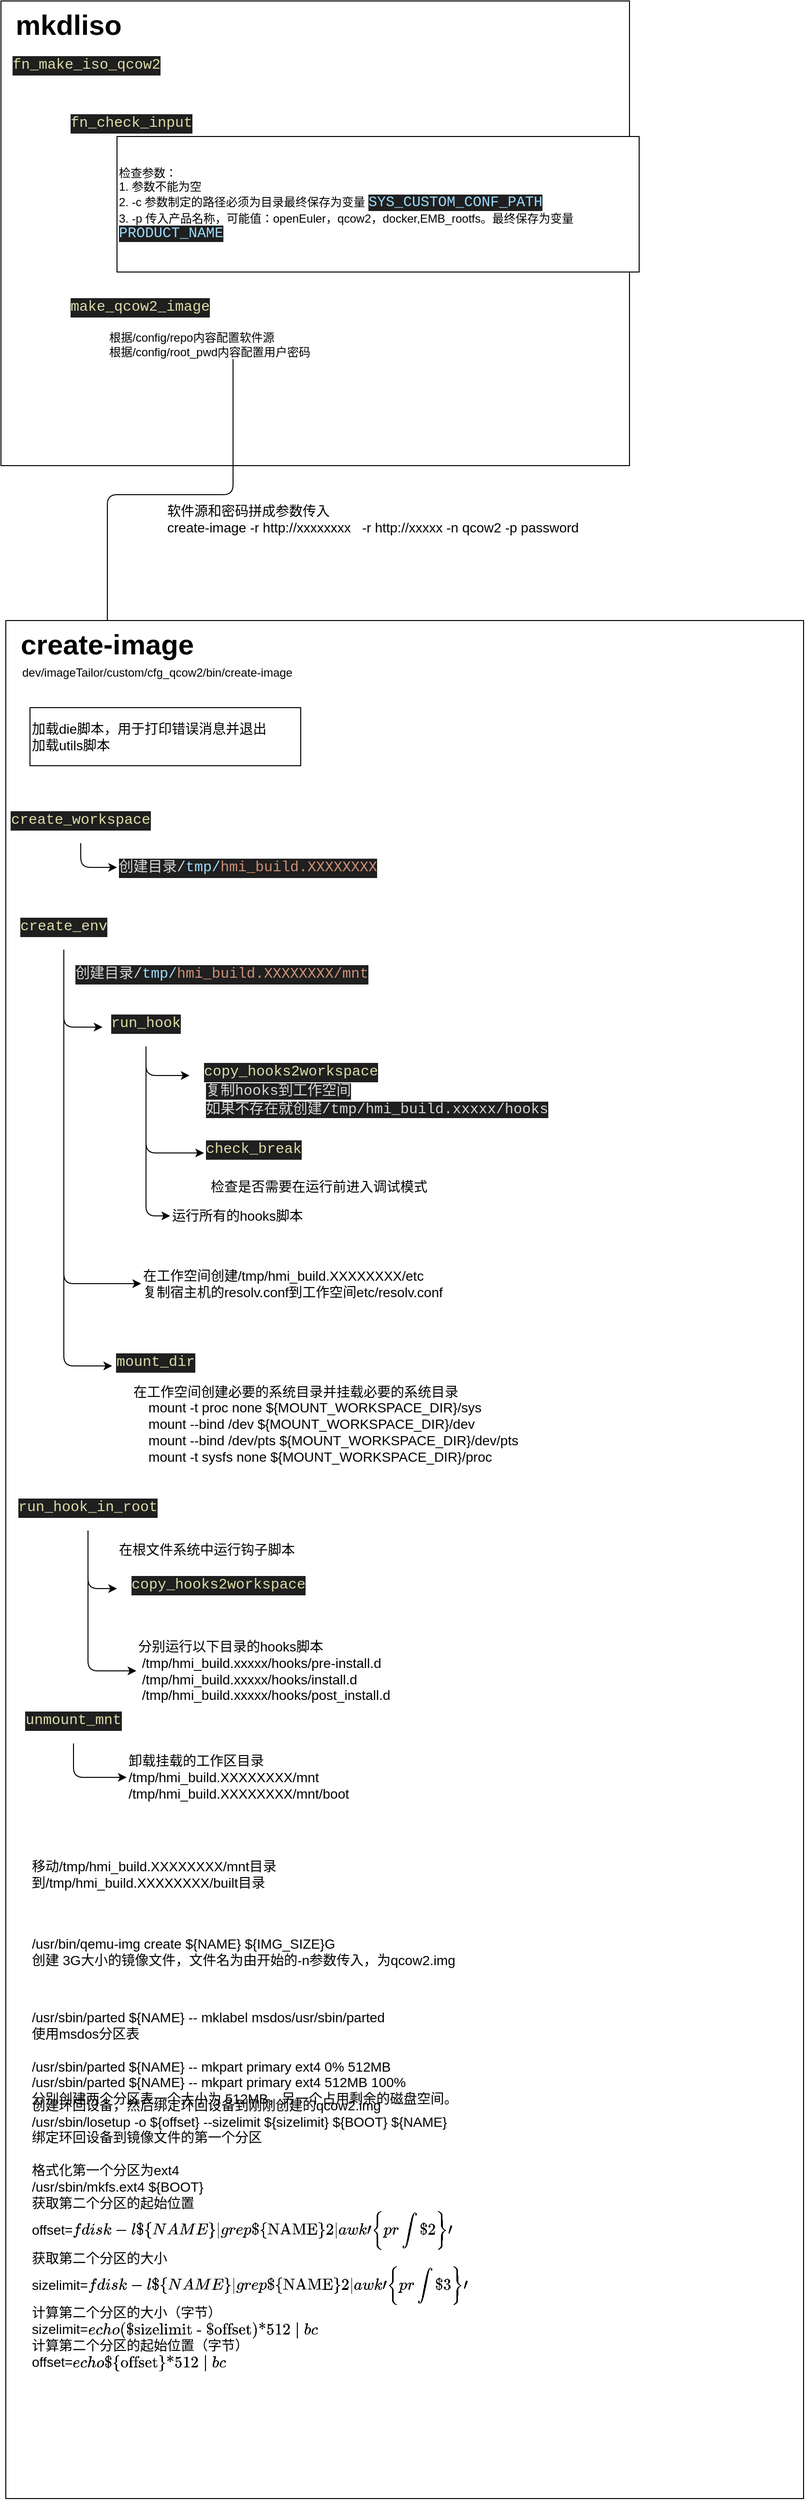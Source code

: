 <mxfile>
    <diagram id="5jgrpywWMY0K0RF4RLlt" name="Page-1">
        <mxGraphModel dx="823" dy="828" grid="1" gridSize="10" guides="1" tooltips="1" connect="1" arrows="1" fold="1" page="1" pageScale="1" pageWidth="850" pageHeight="1100" math="0" shadow="0">
            <root>
                <mxCell id="0"/>
                <mxCell id="1" parent="0"/>
                <mxCell id="13" value="" style="whiteSpace=wrap;html=1;strokeWidth=1;fontSize=29;" vertex="1" parent="1">
                    <mxGeometry width="650" height="480" as="geometry"/>
                </mxCell>
                <mxCell id="2" value="&lt;div style=&quot;color: rgb(204, 204, 204); background-color: rgb(31, 31, 31); font-family: &amp;quot;JetBrains Mono&amp;quot;, 微软雅黑, Consolas, Consolas, &amp;quot;Courier New&amp;quot;, monospace; font-weight: normal; font-size: 15px; line-height: 20px;&quot;&gt;&lt;div&gt;&lt;span style=&quot;color: #dcdcaa;&quot;&gt;fn_make_iso_qcow2&lt;/span&gt;&lt;/div&gt;&lt;/div&gt;" style="text;whiteSpace=wrap;html=1;" vertex="1" parent="1">
                    <mxGeometry x="10" y="50" width="190" height="40" as="geometry"/>
                </mxCell>
                <mxCell id="3" value="&lt;div style=&quot;color: rgb(204, 204, 204); background-color: rgb(31, 31, 31); font-family: &amp;quot;JetBrains Mono&amp;quot;, 微软雅黑, Consolas, Consolas, &amp;quot;Courier New&amp;quot;, monospace; font-weight: normal; font-size: 15px; line-height: 20px;&quot;&gt;&lt;div&gt;&lt;span style=&quot;color: #dcdcaa;&quot;&gt;fn_check_input&lt;/span&gt;&lt;/div&gt;&lt;/div&gt;" style="text;whiteSpace=wrap;html=1;" vertex="1" parent="1">
                    <mxGeometry x="70" y="110" width="160" height="40" as="geometry"/>
                </mxCell>
                <mxCell id="4" value="&lt;div style=&quot;color: rgb(204, 204, 204); background-color: rgb(31, 31, 31); font-family: &amp;quot;JetBrains Mono&amp;quot;, 微软雅黑, Consolas, Consolas, &amp;quot;Courier New&amp;quot;, monospace; font-weight: normal; font-size: 15px; line-height: 20px;&quot;&gt;&lt;div&gt;&lt;span style=&quot;color: #dcdcaa;&quot;&gt;make_qcow2_image&lt;/span&gt;&lt;/div&gt;&lt;/div&gt;" style="text;whiteSpace=wrap;html=1;" vertex="1" parent="1">
                    <mxGeometry x="70" y="300" width="180" height="40" as="geometry"/>
                </mxCell>
                <mxCell id="5" value="检查参数：&lt;br&gt;1. 参数不能为空&lt;br&gt;2. -c 参数制定的路径必须为目录最终保存为变量&amp;nbsp;&lt;span style=&quot;color: rgb(156, 220, 254); background-color: rgb(31, 31, 31); font-family: &amp;quot;JetBrains Mono&amp;quot;, 微软雅黑, Consolas, Consolas, &amp;quot;Courier New&amp;quot;, monospace; font-size: 15px;&quot;&gt;SYS_CUSTOM_CONF_PATH&lt;br&gt;&lt;/span&gt;3. -p 传入产品名称，可能值：openEuler，qcow2，docker,EMB_rootfs。最终保存为变量&lt;span style=&quot;color: rgb(156, 220, 254); background-color: rgb(31, 31, 31); font-family: &amp;quot;JetBrains Mono&amp;quot;, 微软雅黑, Consolas, Consolas, &amp;quot;Courier New&amp;quot;, monospace; font-size: 15px;&quot;&gt;PRODUCT_NAME&lt;br&gt;&lt;/span&gt;" style="whiteSpace=wrap;html=1;align=left;" vertex="1" parent="1">
                    <mxGeometry x="120" y="140" width="540" height="140" as="geometry"/>
                </mxCell>
                <mxCell id="39" style="edgeStyle=orthogonalEdgeStyle;rounded=1;html=1;strokeColor=default;fontSize=14;" edge="1" parent="1" source="10" target="15">
                    <mxGeometry relative="1" as="geometry"/>
                </mxCell>
                <mxCell id="10" value="根据/config/repo内容配置软件源&lt;br&gt;根据/config/root_pwd内容配置用户密码" style="text;strokeColor=none;align=left;fillColor=none;html=1;verticalAlign=middle;whiteSpace=wrap;rounded=0;" vertex="1" parent="1">
                    <mxGeometry x="110" y="340" width="260" height="30" as="geometry"/>
                </mxCell>
                <mxCell id="11" value="mkdliso" style="text;strokeColor=none;align=center;fillColor=none;html=1;verticalAlign=middle;whiteSpace=wrap;rounded=0;strokeWidth=1;fontSize=29;fontStyle=1" vertex="1" parent="1">
                    <mxGeometry x="10" y="10" width="120" height="30" as="geometry"/>
                </mxCell>
                <mxCell id="14" value="" style="whiteSpace=wrap;html=1;strokeWidth=1;fontSize=29;" vertex="1" parent="1">
                    <mxGeometry x="5" y="640" width="825" height="1940" as="geometry"/>
                </mxCell>
                <mxCell id="15" value="create-image" style="text;strokeColor=none;align=center;fillColor=none;html=1;verticalAlign=middle;whiteSpace=wrap;rounded=0;strokeWidth=1;fontSize=29;fontStyle=1" vertex="1" parent="1">
                    <mxGeometry x="10" y="650" width="200" height="30" as="geometry"/>
                </mxCell>
                <mxCell id="7" value="dev/imageTailor/custom/cfg_qcow2/bin/create-image" style="text;whiteSpace=wrap;html=1;" vertex="1" parent="1">
                    <mxGeometry x="20" y="680" width="310" height="40" as="geometry"/>
                </mxCell>
                <mxCell id="17" value="软件源和密码拼成参数传入&lt;br&gt;create-image -r http://xxxxxxxx&amp;nbsp; &amp;nbsp;-r http://xxxxx -n qcow2 -p password" style="text;strokeColor=none;align=left;fillColor=none;html=1;verticalAlign=middle;whiteSpace=wrap;rounded=0;strokeWidth=1;fontSize=14;" vertex="1" parent="1">
                    <mxGeometry x="170" y="520" width="470" height="30" as="geometry"/>
                </mxCell>
                <mxCell id="18" value="加载die脚本，用于打印错误消息并退出&lt;br&gt;加载utils脚本" style="whiteSpace=wrap;html=1;strokeWidth=1;fontSize=14;align=left;" vertex="1" parent="1">
                    <mxGeometry x="30" y="730" width="280" height="60" as="geometry"/>
                </mxCell>
                <mxCell id="66" style="edgeStyle=orthogonalEdgeStyle;rounded=1;html=1;entryX=0;entryY=0.5;entryDx=0;entryDy=0;strokeColor=default;fontSize=14;fontColor=default;exitX=0.5;exitY=1;exitDx=0;exitDy=0;" edge="1" parent="1" source="21" target="22">
                    <mxGeometry relative="1" as="geometry"/>
                </mxCell>
                <mxCell id="21" value="&lt;div style=&quot;color: rgb(204, 204, 204); background-color: rgb(31, 31, 31); font-family: &amp;quot;JetBrains Mono&amp;quot;, 微软雅黑, Consolas, Consolas, &amp;quot;Courier New&amp;quot;, monospace; font-weight: normal; font-size: 15px; line-height: 20px;&quot;&gt;&lt;div&gt;&lt;span style=&quot;color: #dcdcaa;&quot;&gt;create_workspace&lt;/span&gt;&lt;/div&gt;&lt;/div&gt;" style="text;whiteSpace=wrap;html=1;fontSize=14;align=center;" vertex="1" parent="1">
                    <mxGeometry x="5" y="830" width="155" height="40" as="geometry"/>
                </mxCell>
                <mxCell id="22" value="&lt;div style=&quot;color: rgb(204, 204, 204); background-color: rgb(31, 31, 31); font-family: &amp;quot;JetBrains Mono&amp;quot;, 微软雅黑, Consolas, Consolas, &amp;quot;Courier New&amp;quot;, monospace; font-size: 15px; line-height: 20px;&quot;&gt;&lt;span style=&quot;color: #d4d4d4;&quot;&gt;创建目录/&lt;/span&gt;&lt;span style=&quot;color: #9cdcfe;&quot;&gt;tmp/&lt;/span&gt;&lt;span style=&quot;color: rgb(206, 145, 120);&quot;&gt;hmi_build.XXXXXXXX&lt;/span&gt;&lt;/div&gt;" style="text;strokeColor=none;align=left;fillColor=none;html=1;verticalAlign=middle;whiteSpace=wrap;rounded=0;strokeWidth=1;fontSize=14;" vertex="1" parent="1">
                    <mxGeometry x="120" y="880" width="340" height="30" as="geometry"/>
                </mxCell>
                <mxCell id="34" style="edgeStyle=orthogonalEdgeStyle;rounded=1;html=1;exitX=0.5;exitY=1;exitDx=0;exitDy=0;entryX=0;entryY=0.5;entryDx=0;entryDy=0;strokeColor=default;fontSize=14;" edge="1" parent="1" source="23" target="26">
                    <mxGeometry relative="1" as="geometry"/>
                </mxCell>
                <mxCell id="47" style="edgeStyle=orthogonalEdgeStyle;rounded=1;html=1;entryX=0;entryY=0.5;entryDx=0;entryDy=0;strokeColor=default;fontSize=14;fontColor=default;exitX=0.5;exitY=1;exitDx=0;exitDy=0;" edge="1" parent="1" source="23" target="46">
                    <mxGeometry relative="1" as="geometry"/>
                </mxCell>
                <mxCell id="49" style="edgeStyle=orthogonalEdgeStyle;rounded=1;html=1;entryX=0;entryY=0.5;entryDx=0;entryDy=0;strokeColor=default;fontSize=14;fontColor=default;exitX=0.5;exitY=1;exitDx=0;exitDy=0;" edge="1" parent="1" source="23" target="48">
                    <mxGeometry relative="1" as="geometry"/>
                </mxCell>
                <mxCell id="23" value="&lt;div style=&quot;color: rgb(204, 204, 204); background-color: rgb(31, 31, 31); font-family: &amp;quot;JetBrains Mono&amp;quot;, 微软雅黑, Consolas, Consolas, &amp;quot;Courier New&amp;quot;, monospace; font-weight: normal; font-size: 15px; line-height: 20px;&quot;&gt;&lt;div&gt;&lt;span style=&quot;color: #dcdcaa;&quot;&gt;create_env&lt;/span&gt;&lt;/div&gt;&lt;/div&gt;" style="text;whiteSpace=wrap;html=1;fontSize=14;align=center;" vertex="1" parent="1">
                    <mxGeometry x="5" y="940" width="120" height="40" as="geometry"/>
                </mxCell>
                <mxCell id="24" value="&lt;div style=&quot;color: rgb(204, 204, 204); background-color: rgb(31, 31, 31); font-family: &amp;quot;JetBrains Mono&amp;quot;, 微软雅黑, Consolas, Consolas, &amp;quot;Courier New&amp;quot;, monospace; font-size: 15px; line-height: 20px;&quot;&gt;&lt;span style=&quot;color: #d4d4d4;&quot;&gt;创建目录/&lt;/span&gt;&lt;span style=&quot;color: #9cdcfe;&quot;&gt;tmp/&lt;/span&gt;&lt;span style=&quot;color: rgb(206, 145, 120);&quot;&gt;hmi_build.XXXXXXXX/mnt&lt;/span&gt;&lt;/div&gt;" style="text;strokeColor=none;align=left;fillColor=none;html=1;verticalAlign=middle;whiteSpace=wrap;rounded=0;strokeWidth=1;fontSize=14;" vertex="1" parent="1">
                    <mxGeometry x="75" y="990" width="340" height="30" as="geometry"/>
                </mxCell>
                <mxCell id="36" style="edgeStyle=orthogonalEdgeStyle;rounded=1;html=1;entryX=0;entryY=0.5;entryDx=0;entryDy=0;strokeColor=default;fontSize=14;" edge="1" parent="1" source="26" target="27">
                    <mxGeometry relative="1" as="geometry"/>
                </mxCell>
                <mxCell id="37" style="edgeStyle=orthogonalEdgeStyle;rounded=1;html=1;entryX=0;entryY=0.5;entryDx=0;entryDy=0;strokeColor=default;fontSize=14;exitX=0.5;exitY=1;exitDx=0;exitDy=0;" edge="1" parent="1" source="26" target="28">
                    <mxGeometry relative="1" as="geometry"/>
                </mxCell>
                <mxCell id="45" style="edgeStyle=orthogonalEdgeStyle;rounded=1;html=1;entryX=0;entryY=0.5;entryDx=0;entryDy=0;strokeColor=default;fontSize=14;fontColor=default;" edge="1" parent="1" source="26" target="43">
                    <mxGeometry relative="1" as="geometry"/>
                </mxCell>
                <mxCell id="26" value="&lt;div style=&quot;color: rgb(204, 204, 204); background-color: rgb(31, 31, 31); font-family: &amp;quot;JetBrains Mono&amp;quot;, 微软雅黑, Consolas, Consolas, &amp;quot;Courier New&amp;quot;, monospace; font-weight: normal; font-size: 15px; line-height: 20px;&quot;&gt;&lt;div&gt;&lt;span style=&quot;color: #dcdcaa;&quot;&gt;run_hook&lt;/span&gt;&lt;/div&gt;&lt;/div&gt;" style="text;whiteSpace=wrap;html=1;fontSize=14;align=center;" vertex="1" parent="1">
                    <mxGeometry x="105" y="1040" width="90" height="40" as="geometry"/>
                </mxCell>
                <mxCell id="27" value="&lt;div style=&quot;color: rgb(204, 204, 204); background-color: rgb(31, 31, 31); font-family: &amp;quot;JetBrains Mono&amp;quot;, 微软雅黑, Consolas, Consolas, &amp;quot;Courier New&amp;quot;, monospace; font-weight: normal; font-size: 15px; line-height: 20px;&quot;&gt;&lt;div&gt;&lt;span style=&quot;color: #dcdcaa;&quot;&gt;copy_hooks2workspace&lt;/span&gt;&lt;/div&gt;&lt;/div&gt;" style="text;whiteSpace=wrap;html=1;fontSize=14;align=center;" vertex="1" parent="1">
                    <mxGeometry x="195" y="1090" width="210" height="40" as="geometry"/>
                </mxCell>
                <mxCell id="28" value="&lt;div style=&quot;color: rgb(204, 204, 204); background-color: rgb(31, 31, 31); font-family: &amp;quot;JetBrains Mono&amp;quot;, 微软雅黑, Consolas, Consolas, &amp;quot;Courier New&amp;quot;, monospace; font-weight: normal; font-size: 15px; line-height: 20px;&quot;&gt;&lt;div&gt;&lt;span style=&quot;color: #dcdcaa;&quot;&gt;check_break&lt;/span&gt;&lt;/div&gt;&lt;/div&gt;" style="text;whiteSpace=wrap;html=1;fontSize=14;" vertex="1" parent="1">
                    <mxGeometry x="210" y="1170" width="130" height="40" as="geometry"/>
                </mxCell>
                <mxCell id="40" value="&lt;span style=&quot;color: rgb(212, 212, 212); font-family: &amp;quot;JetBrains Mono&amp;quot;, 微软雅黑, Consolas, Consolas, &amp;quot;Courier New&amp;quot;, monospace; font-size: 15px; background-color: rgb(31, 31, 31);&quot;&gt;复制hooks到工作空间&lt;br&gt;如果不存在就创建/tmp/hmi_build.xxxxx/hooks&lt;br&gt;&lt;br&gt;&lt;/span&gt;" style="text;strokeColor=none;align=left;fillColor=none;html=1;verticalAlign=middle;rounded=0;strokeWidth=1;fontSize=14;whiteSpace=wrap;" vertex="1" parent="1">
                    <mxGeometry x="210" y="1120" width="420" height="50" as="geometry"/>
                </mxCell>
                <mxCell id="42" value="检查是否需要在运行前进入调试模式" style="text;strokeColor=none;align=left;fillColor=none;verticalAlign=middle;rounded=0;strokeWidth=1;fontSize=14;whiteSpace=wrap;" vertex="1" parent="1">
                    <mxGeometry x="215" y="1200" width="390" height="50" as="geometry"/>
                </mxCell>
                <mxCell id="43" value="运行所有的hooks脚本" style="text;strokeColor=none;align=left;fillColor=none;verticalAlign=middle;rounded=0;strokeWidth=1;fontSize=14;whiteSpace=wrap;" vertex="1" parent="1">
                    <mxGeometry x="175" y="1230" width="390" height="50" as="geometry"/>
                </mxCell>
                <mxCell id="46" value="在工作空间创建/tmp/hmi_build.XXXXXXXX/etc&#10;复制宿主机的resolv.conf到工作空间etc/resolv.conf" style="text;strokeColor=none;align=left;fillColor=none;verticalAlign=middle;rounded=0;strokeWidth=1;fontSize=14;whiteSpace=wrap;" vertex="1" parent="1">
                    <mxGeometry x="145" y="1300" width="390" height="50" as="geometry"/>
                </mxCell>
                <mxCell id="48" value="&lt;div style=&quot;color: rgb(204, 204, 204); background-color: rgb(31, 31, 31); font-family: &amp;quot;JetBrains Mono&amp;quot;, 微软雅黑, Consolas, Consolas, &amp;quot;Courier New&amp;quot;, monospace; font-weight: normal; font-size: 15px; line-height: 20px;&quot;&gt;&lt;div&gt;&lt;span style=&quot;color: #dcdcaa;&quot;&gt;mount_dir&lt;/span&gt;&lt;/div&gt;&lt;/div&gt;" style="text;whiteSpace=wrap;html=1;fontSize=14;fontColor=default;align=center;" vertex="1" parent="1">
                    <mxGeometry x="115" y="1390" width="90" height="40" as="geometry"/>
                </mxCell>
                <mxCell id="50" value="在工作空间创建必要的系统目录并挂载必要的系统目录&#10;    mount -t proc none ${MOUNT_WORKSPACE_DIR}/sys&#10;    mount --bind /dev ${MOUNT_WORKSPACE_DIR}/dev&#10;    mount --bind /dev/pts ${MOUNT_WORKSPACE_DIR}/dev/pts&#10;    mount -t sysfs none ${MOUNT_WORKSPACE_DIR}/proc" style="text;strokeColor=none;align=left;fillColor=none;verticalAlign=middle;rounded=0;strokeWidth=1;fontSize=14;whiteSpace=wrap;" vertex="1" parent="1">
                    <mxGeometry x="135" y="1420" width="440" height="100" as="geometry"/>
                </mxCell>
                <mxCell id="58" style="edgeStyle=orthogonalEdgeStyle;rounded=1;html=1;entryX=0;entryY=0.5;entryDx=0;entryDy=0;strokeColor=default;fontSize=14;fontColor=default;exitX=0.5;exitY=1;exitDx=0;exitDy=0;" edge="1" parent="1" source="53" target="56">
                    <mxGeometry relative="1" as="geometry"/>
                </mxCell>
                <mxCell id="61" style="edgeStyle=orthogonalEdgeStyle;rounded=1;html=1;entryX=0;entryY=0.5;entryDx=0;entryDy=0;strokeColor=default;fontSize=14;fontColor=default;exitX=0.5;exitY=1;exitDx=0;exitDy=0;" edge="1" parent="1" source="53" target="60">
                    <mxGeometry relative="1" as="geometry"/>
                </mxCell>
                <mxCell id="53" value="&lt;div style=&quot;color: rgb(204, 204, 204); background-color: rgb(31, 31, 31); font-family: &amp;quot;JetBrains Mono&amp;quot;, 微软雅黑, Consolas, Consolas, &amp;quot;Courier New&amp;quot;, monospace; font-weight: normal; font-size: 15px; line-height: 20px;&quot;&gt;&lt;span style=&quot;color: rgb(220, 220, 170); text-align: left;&quot;&gt;run_hook_in_root&lt;/span&gt;&lt;br&gt;&lt;/div&gt;" style="text;whiteSpace=wrap;html=1;fontSize=14;fontColor=default;align=center;" vertex="1" parent="1">
                    <mxGeometry x="10" y="1540" width="160" height="40" as="geometry"/>
                </mxCell>
                <mxCell id="54" value="在根文件系统中运行钩子脚本" style="text;strokeColor=none;align=left;fillColor=none;verticalAlign=middle;rounded=0;strokeWidth=1;fontSize=14;whiteSpace=wrap;" vertex="1" parent="1">
                    <mxGeometry x="120" y="1580" width="440" height="40" as="geometry"/>
                </mxCell>
                <mxCell id="56" value="&lt;div style=&quot;color: rgb(204, 204, 204); background-color: rgb(31, 31, 31); font-family: &amp;quot;JetBrains Mono&amp;quot;, 微软雅黑, Consolas, Consolas, &amp;quot;Courier New&amp;quot;, monospace; font-weight: normal; font-size: 15px; line-height: 20px;&quot;&gt;&lt;div&gt;&lt;span style=&quot;color: #dcdcaa;&quot;&gt;copy_hooks2workspace&lt;/span&gt;&lt;/div&gt;&lt;/div&gt;" style="text;whiteSpace=wrap;html=1;fontSize=14;align=center;" vertex="1" parent="1">
                    <mxGeometry x="120" y="1620" width="210" height="40" as="geometry"/>
                </mxCell>
                <mxCell id="60" value="分别运行以下目录的hooks脚本&#10; /tmp/hmi_build.xxxxx/hooks/pre-install.d&#10; /tmp/hmi_build.xxxxx/hooks/install.d&#10; /tmp/hmi_build.xxxxx/hooks/post_install.d" style="text;strokeColor=none;align=left;fillColor=none;verticalAlign=middle;rounded=0;strokeWidth=1;fontSize=14;whiteSpace=wrap;" vertex="1" parent="1">
                    <mxGeometry x="140" y="1680" width="440" height="90" as="geometry"/>
                </mxCell>
                <mxCell id="62" value="卸载挂载的工作区目录&#10;/tmp/hmi_build.XXXXXXXX/mnt&#10;/tmp/hmi_build.XXXXXXXX/mnt/boot" style="text;strokeColor=none;align=left;fillColor=none;verticalAlign=middle;rounded=0;strokeWidth=1;fontSize=14;whiteSpace=wrap;" vertex="1" parent="1">
                    <mxGeometry x="130" y="1800" width="440" height="70" as="geometry"/>
                </mxCell>
                <mxCell id="64" value="移动/tmp/hmi_build.XXXXXXXX/mnt目录&#10;到/tmp/hmi_build.XXXXXXXX/built目录" style="text;strokeColor=none;align=left;fillColor=none;verticalAlign=middle;rounded=0;strokeWidth=1;fontSize=14;whiteSpace=wrap;" vertex="1" parent="1">
                    <mxGeometry x="30" y="1900" width="350" height="70" as="geometry"/>
                </mxCell>
                <mxCell id="68" style="edgeStyle=orthogonalEdgeStyle;rounded=1;html=1;entryX=0;entryY=0.5;entryDx=0;entryDy=0;strokeColor=default;fontSize=14;fontColor=default;exitX=0.5;exitY=1;exitDx=0;exitDy=0;" edge="1" parent="1" source="67" target="62">
                    <mxGeometry relative="1" as="geometry"/>
                </mxCell>
                <mxCell id="67" value="&lt;div style=&quot;color: rgb(204, 204, 204); background-color: rgb(31, 31, 31); font-family: &amp;quot;JetBrains Mono&amp;quot;, 微软雅黑, Consolas, Consolas, &amp;quot;Courier New&amp;quot;, monospace; font-weight: normal; font-size: 15px; line-height: 20px;&quot;&gt;&lt;div&gt;&lt;span style=&quot;color: #dcdcaa;&quot;&gt;unmount_mnt&lt;/span&gt;&lt;/div&gt;&lt;/div&gt;" style="text;whiteSpace=wrap;html=1;fontSize=14;fontColor=default;align=center;" vertex="1" parent="1">
                    <mxGeometry x="10" y="1760" width="130" height="40" as="geometry"/>
                </mxCell>
                <mxCell id="69" value="/usr/bin/qemu-img create ${NAME} ${IMG_SIZE}G &#10;创建 3G大小的镜像文件，文件名为由开始的-n参数传入，为qcow2.img" style="text;strokeColor=none;align=left;fillColor=none;verticalAlign=middle;rounded=0;strokeWidth=1;fontSize=14;whiteSpace=wrap;" vertex="1" parent="1">
                    <mxGeometry x="30" y="1980" width="500" height="70" as="geometry"/>
                </mxCell>
                <mxCell id="70" value="/usr/sbin/parted ${NAME} -- mklabel msdos/usr/sbin/parted&#10;使用msdos分区表&#10;&#10;/usr/sbin/parted ${NAME} -- mkpart primary ext4 0% 512MB&#10;/usr/sbin/parted ${NAME} -- mkpart primary ext4 512MB 100%&#10;分别创建两个分区表一个大小为 512MB，另一个占用剩余的磁盘空间。" style="text;strokeColor=none;align=left;fillColor=none;verticalAlign=middle;rounded=0;strokeWidth=1;fontSize=14;whiteSpace=wrap;" vertex="1" parent="1">
                    <mxGeometry x="30" y="2060" width="460" height="130" as="geometry"/>
                </mxCell>
                <mxCell id="72" value="创建环回设备，然后绑定环回设备到刚刚创建的qcow2.img&#10;/usr/sbin/losetup -o ${offset} --sizelimit ${sizelimit} ${BOOT} ${NAME}&#10;绑定环回设备到镜像文件的第一个分区&#10;&#10;格式化第一个分区为ext4&#10;/usr/sbin/mkfs.ext4 ${BOOT}  &#10;获取第二个分区的起始位置&#10;offset=`fdisk -l ${NAME} | grep &quot;${NAME}2&quot; | awk '{print $2}'` &#10;获取第二个分区的大小&#10;sizelimit=`fdisk -l ${NAME} | grep &quot;${NAME}2&quot; | awk '{print $3}'` &#10;计算第二个分区的大小（字节）&#10;sizelimit=`echo &quot;($sizelimit - $offset)*512&quot; | bc`  &#10;计算第二个分区的起始位置（字节）&#10;offset=`echo &quot;${offset}*512&quot; | bc` &#10;" style="text;strokeColor=none;align=left;fillColor=none;verticalAlign=middle;rounded=0;strokeWidth=1;fontSize=14;whiteSpace=wrap;" vertex="1" parent="1">
                    <mxGeometry x="30" y="2190" width="670" height="250" as="geometry"/>
                </mxCell>
            </root>
        </mxGraphModel>
    </diagram>
</mxfile>